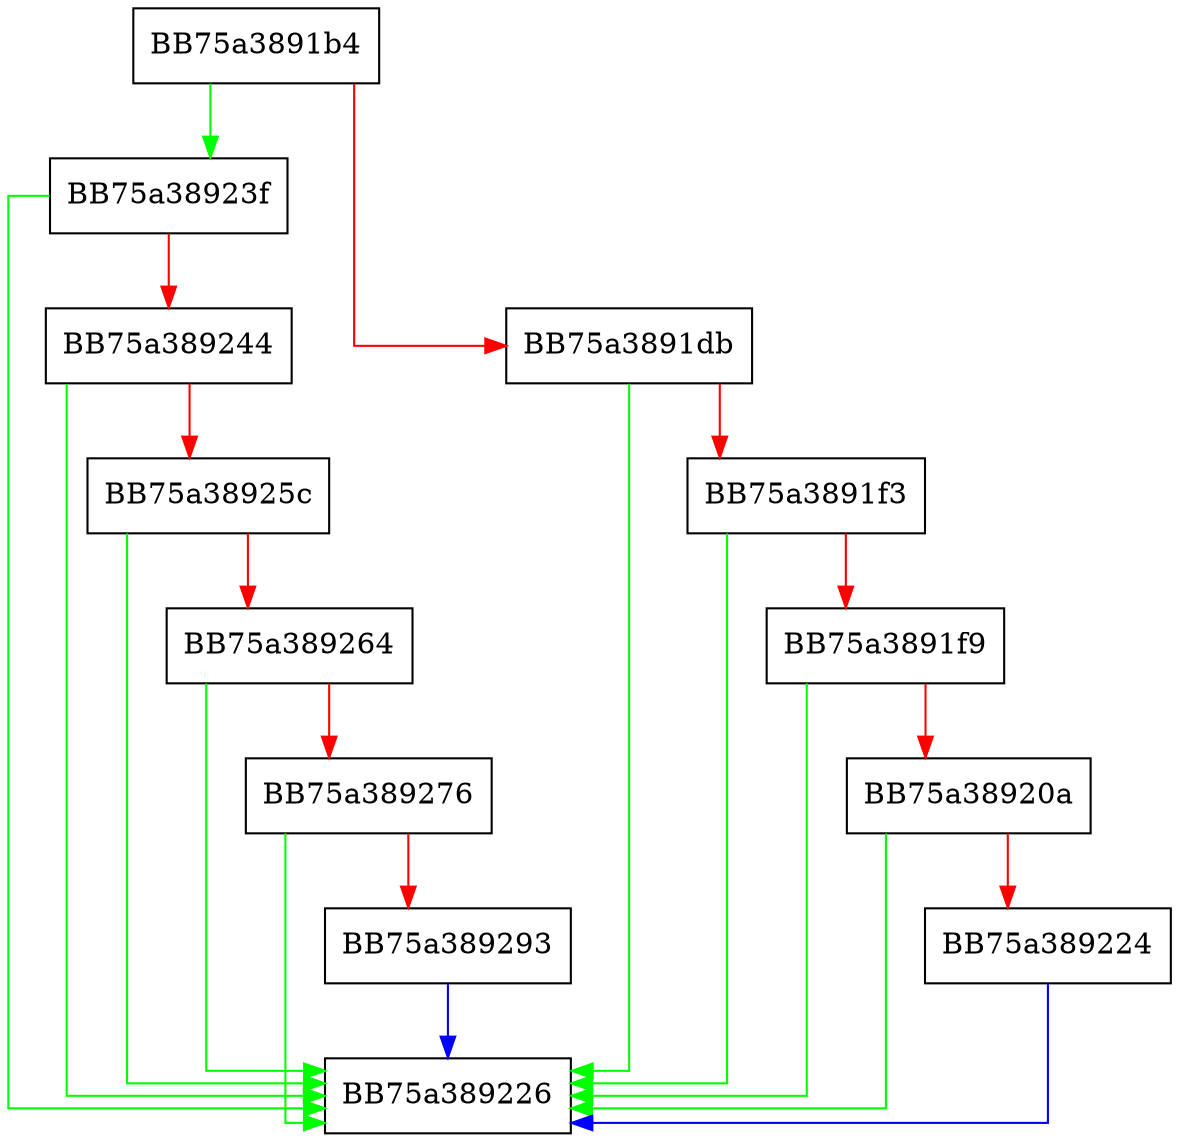 digraph getObjNameAddress {
  node [shape="box"];
  graph [splines=ortho];
  BB75a3891b4 -> BB75a38923f [color="green"];
  BB75a3891b4 -> BB75a3891db [color="red"];
  BB75a3891db -> BB75a389226 [color="green"];
  BB75a3891db -> BB75a3891f3 [color="red"];
  BB75a3891f3 -> BB75a389226 [color="green"];
  BB75a3891f3 -> BB75a3891f9 [color="red"];
  BB75a3891f9 -> BB75a389226 [color="green"];
  BB75a3891f9 -> BB75a38920a [color="red"];
  BB75a38920a -> BB75a389226 [color="green"];
  BB75a38920a -> BB75a389224 [color="red"];
  BB75a389224 -> BB75a389226 [color="blue"];
  BB75a38923f -> BB75a389226 [color="green"];
  BB75a38923f -> BB75a389244 [color="red"];
  BB75a389244 -> BB75a389226 [color="green"];
  BB75a389244 -> BB75a38925c [color="red"];
  BB75a38925c -> BB75a389226 [color="green"];
  BB75a38925c -> BB75a389264 [color="red"];
  BB75a389264 -> BB75a389226 [color="green"];
  BB75a389264 -> BB75a389276 [color="red"];
  BB75a389276 -> BB75a389226 [color="green"];
  BB75a389276 -> BB75a389293 [color="red"];
  BB75a389293 -> BB75a389226 [color="blue"];
}